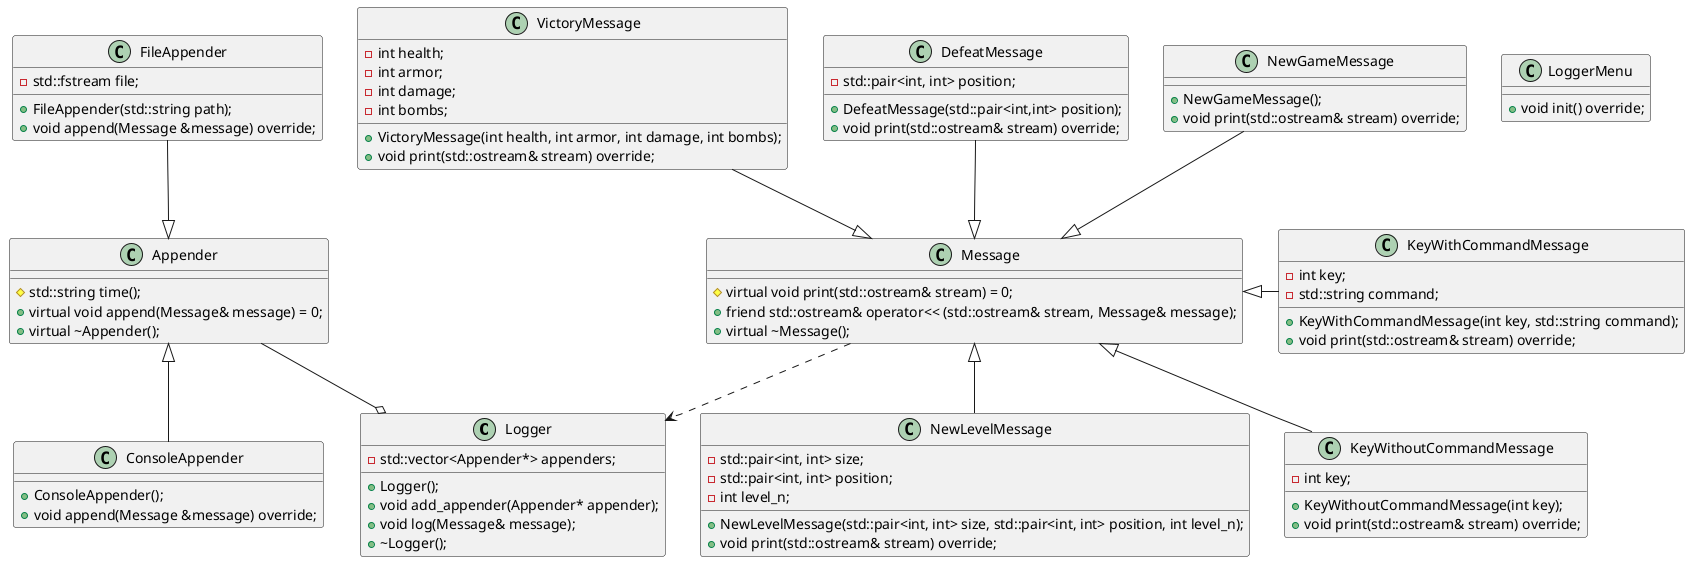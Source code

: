 @startuml
'https://plantuml.com/class-diagram

class Logger {
    -std::vector<Appender*> appenders;
    +Logger();
    +void add_appender(Appender* appender);
    +void log(Message& message);
    +~Logger();
}

class Appender {
    #std::string time();
    +virtual void append(Message& message) = 0;
    +virtual ~Appender();
}

class ConsoleAppender{
    +ConsoleAppender();
    +void append(Message &message) override;
}

class FileAppender{
    -std::fstream file;
    +FileAppender(std::string path);
    +void append(Message &message) override;
}

FileAppender --|> Appender
ConsoleAppender -up-|> Appender

Appender --o Logger

class Message{
    #virtual void print(std::ostream& stream) = 0;
    +friend std::ostream& operator<< (std::ostream& stream, Message& message);
    +virtual ~Message();
}

Message ..> Logger

class VictoryMessage{
    -int health;
    -int armor;
    -int damage;
    -int bombs;
    +VictoryMessage(int health, int armor, int damage, int bombs);
    +void print(std::ostream& stream) override;
}

class DefeatMessage{
    -std::pair<int, int> position;
    +DefeatMessage(std::pair<int,int> position);
    +void print(std::ostream& stream) override;
}

class NewGameMessage{
    +NewGameMessage();
    +void print(std::ostream& stream) override;
}

class NewLevelMessage{
    -std::pair<int, int> size;
    -std::pair<int, int> position;
    -int level_n;
    +NewLevelMessage(std::pair<int, int> size, std::pair<int, int> position, int level_n);
    +void print(std::ostream& stream) override;
}

class KeyWithCommandMessage{
    -int key;
    -std::string command;
    +KeyWithCommandMessage(int key, std::string command);
    +void print(std::ostream& stream) override;
}

class KeyWithoutCommandMessage{
    -int key;
    +KeyWithoutCommandMessage(int key);
    +void print(std::ostream& stream) override;
}

VictoryMessage -down-|> Message
DefeatMessage -down-|> Message
NewGameMessage -down-|> Message
NewLevelMessage -up-|> Message
KeyWithCommandMessage -left-|> Message
KeyWithoutCommandMessage -up-|> Message

class LoggerMenu{
    +void init() override;
}

@enduml